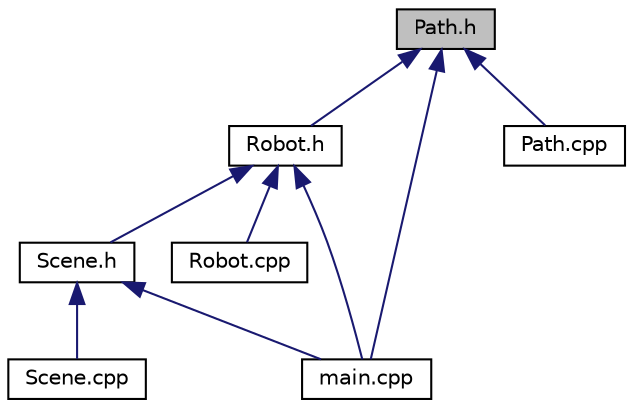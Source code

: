 digraph "Path.h"
{
  edge [fontname="Helvetica",fontsize="10",labelfontname="Helvetica",labelfontsize="10"];
  node [fontname="Helvetica",fontsize="10",shape=record];
  Node8 [label="Path.h",height=0.2,width=0.4,color="black", fillcolor="grey75", style="filled", fontcolor="black"];
  Node8 -> Node9 [dir="back",color="midnightblue",fontsize="10",style="solid"];
  Node9 [label="Robot.h",height=0.2,width=0.4,color="black", fillcolor="white", style="filled",URL="$Robot_8h.html"];
  Node9 -> Node10 [dir="back",color="midnightblue",fontsize="10",style="solid"];
  Node10 [label="main.cpp",height=0.2,width=0.4,color="black", fillcolor="white", style="filled",URL="$main_8cpp.html"];
  Node9 -> Node11 [dir="back",color="midnightblue",fontsize="10",style="solid"];
  Node11 [label="Scene.h",height=0.2,width=0.4,color="black", fillcolor="white", style="filled",URL="$Scene_8h.html"];
  Node11 -> Node10 [dir="back",color="midnightblue",fontsize="10",style="solid"];
  Node11 -> Node12 [dir="back",color="midnightblue",fontsize="10",style="solid"];
  Node12 [label="Scene.cpp",height=0.2,width=0.4,color="black", fillcolor="white", style="filled",URL="$Scene_8cpp.html"];
  Node9 -> Node13 [dir="back",color="midnightblue",fontsize="10",style="solid"];
  Node13 [label="Robot.cpp",height=0.2,width=0.4,color="black", fillcolor="white", style="filled",URL="$Robot_8cpp.html"];
  Node8 -> Node10 [dir="back",color="midnightblue",fontsize="10",style="solid"];
  Node8 -> Node14 [dir="back",color="midnightblue",fontsize="10",style="solid"];
  Node14 [label="Path.cpp",height=0.2,width=0.4,color="black", fillcolor="white", style="filled",URL="$Path_8cpp.html"];
}
